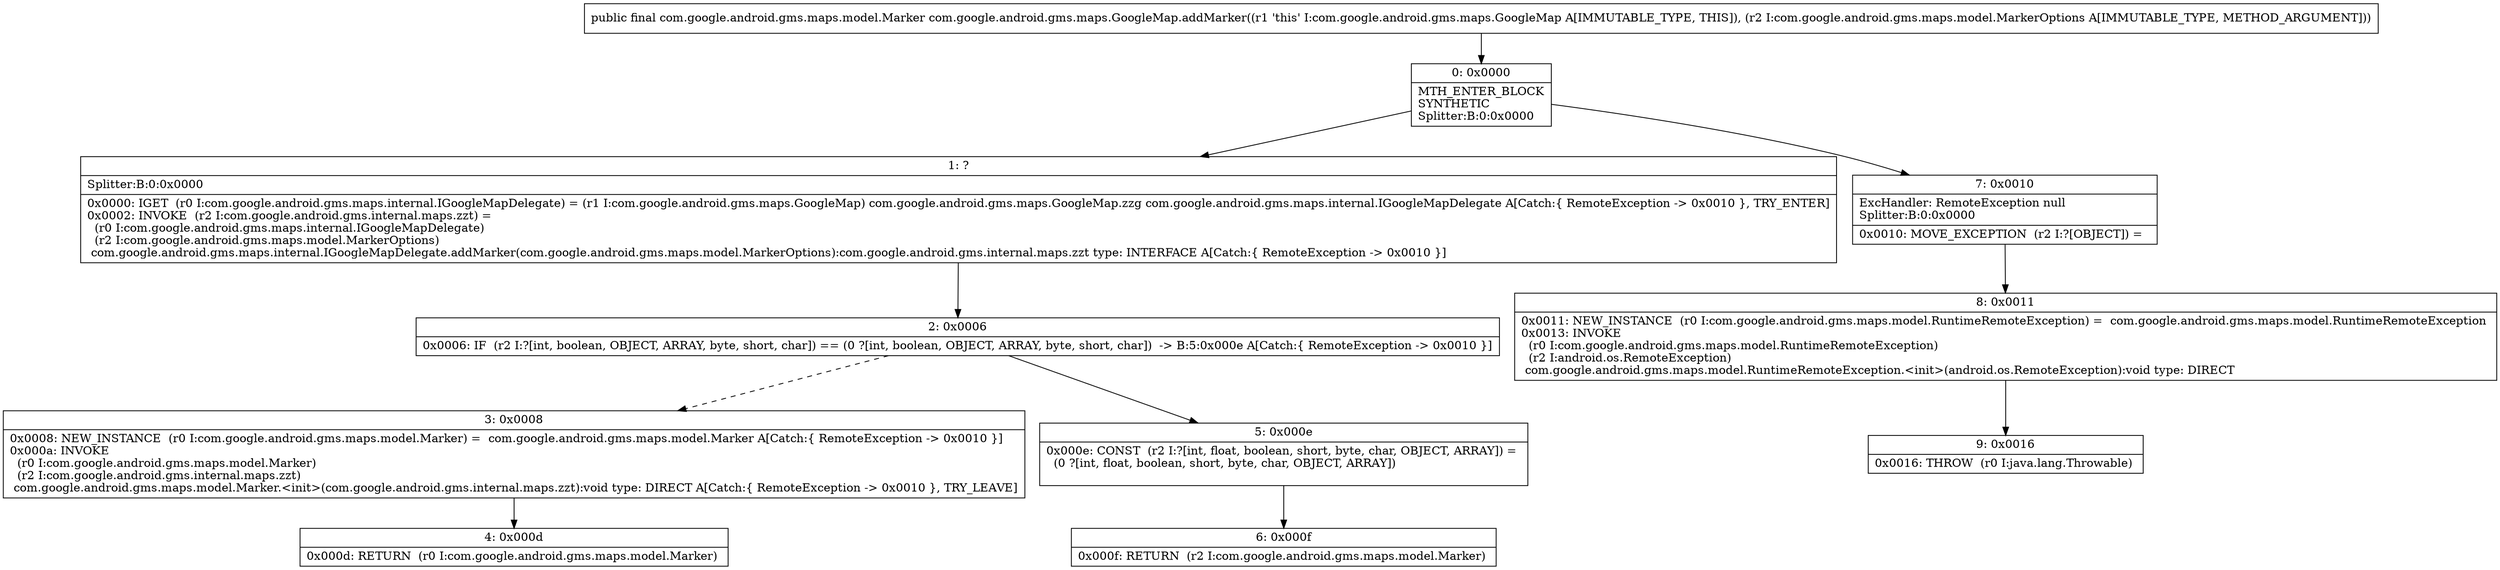 digraph "CFG forcom.google.android.gms.maps.GoogleMap.addMarker(Lcom\/google\/android\/gms\/maps\/model\/MarkerOptions;)Lcom\/google\/android\/gms\/maps\/model\/Marker;" {
Node_0 [shape=record,label="{0\:\ 0x0000|MTH_ENTER_BLOCK\lSYNTHETIC\lSplitter:B:0:0x0000\l}"];
Node_1 [shape=record,label="{1\:\ ?|Splitter:B:0:0x0000\l|0x0000: IGET  (r0 I:com.google.android.gms.maps.internal.IGoogleMapDelegate) = (r1 I:com.google.android.gms.maps.GoogleMap) com.google.android.gms.maps.GoogleMap.zzg com.google.android.gms.maps.internal.IGoogleMapDelegate A[Catch:\{ RemoteException \-\> 0x0010 \}, TRY_ENTER]\l0x0002: INVOKE  (r2 I:com.google.android.gms.internal.maps.zzt) = \l  (r0 I:com.google.android.gms.maps.internal.IGoogleMapDelegate)\l  (r2 I:com.google.android.gms.maps.model.MarkerOptions)\l com.google.android.gms.maps.internal.IGoogleMapDelegate.addMarker(com.google.android.gms.maps.model.MarkerOptions):com.google.android.gms.internal.maps.zzt type: INTERFACE A[Catch:\{ RemoteException \-\> 0x0010 \}]\l}"];
Node_2 [shape=record,label="{2\:\ 0x0006|0x0006: IF  (r2 I:?[int, boolean, OBJECT, ARRAY, byte, short, char]) == (0 ?[int, boolean, OBJECT, ARRAY, byte, short, char])  \-\> B:5:0x000e A[Catch:\{ RemoteException \-\> 0x0010 \}]\l}"];
Node_3 [shape=record,label="{3\:\ 0x0008|0x0008: NEW_INSTANCE  (r0 I:com.google.android.gms.maps.model.Marker) =  com.google.android.gms.maps.model.Marker A[Catch:\{ RemoteException \-\> 0x0010 \}]\l0x000a: INVOKE  \l  (r0 I:com.google.android.gms.maps.model.Marker)\l  (r2 I:com.google.android.gms.internal.maps.zzt)\l com.google.android.gms.maps.model.Marker.\<init\>(com.google.android.gms.internal.maps.zzt):void type: DIRECT A[Catch:\{ RemoteException \-\> 0x0010 \}, TRY_LEAVE]\l}"];
Node_4 [shape=record,label="{4\:\ 0x000d|0x000d: RETURN  (r0 I:com.google.android.gms.maps.model.Marker) \l}"];
Node_5 [shape=record,label="{5\:\ 0x000e|0x000e: CONST  (r2 I:?[int, float, boolean, short, byte, char, OBJECT, ARRAY]) = \l  (0 ?[int, float, boolean, short, byte, char, OBJECT, ARRAY])\l \l}"];
Node_6 [shape=record,label="{6\:\ 0x000f|0x000f: RETURN  (r2 I:com.google.android.gms.maps.model.Marker) \l}"];
Node_7 [shape=record,label="{7\:\ 0x0010|ExcHandler: RemoteException null\lSplitter:B:0:0x0000\l|0x0010: MOVE_EXCEPTION  (r2 I:?[OBJECT]) =  \l}"];
Node_8 [shape=record,label="{8\:\ 0x0011|0x0011: NEW_INSTANCE  (r0 I:com.google.android.gms.maps.model.RuntimeRemoteException) =  com.google.android.gms.maps.model.RuntimeRemoteException \l0x0013: INVOKE  \l  (r0 I:com.google.android.gms.maps.model.RuntimeRemoteException)\l  (r2 I:android.os.RemoteException)\l com.google.android.gms.maps.model.RuntimeRemoteException.\<init\>(android.os.RemoteException):void type: DIRECT \l}"];
Node_9 [shape=record,label="{9\:\ 0x0016|0x0016: THROW  (r0 I:java.lang.Throwable) \l}"];
MethodNode[shape=record,label="{public final com.google.android.gms.maps.model.Marker com.google.android.gms.maps.GoogleMap.addMarker((r1 'this' I:com.google.android.gms.maps.GoogleMap A[IMMUTABLE_TYPE, THIS]), (r2 I:com.google.android.gms.maps.model.MarkerOptions A[IMMUTABLE_TYPE, METHOD_ARGUMENT])) }"];
MethodNode -> Node_0;
Node_0 -> Node_1;
Node_0 -> Node_7;
Node_1 -> Node_2;
Node_2 -> Node_3[style=dashed];
Node_2 -> Node_5;
Node_3 -> Node_4;
Node_5 -> Node_6;
Node_7 -> Node_8;
Node_8 -> Node_9;
}

